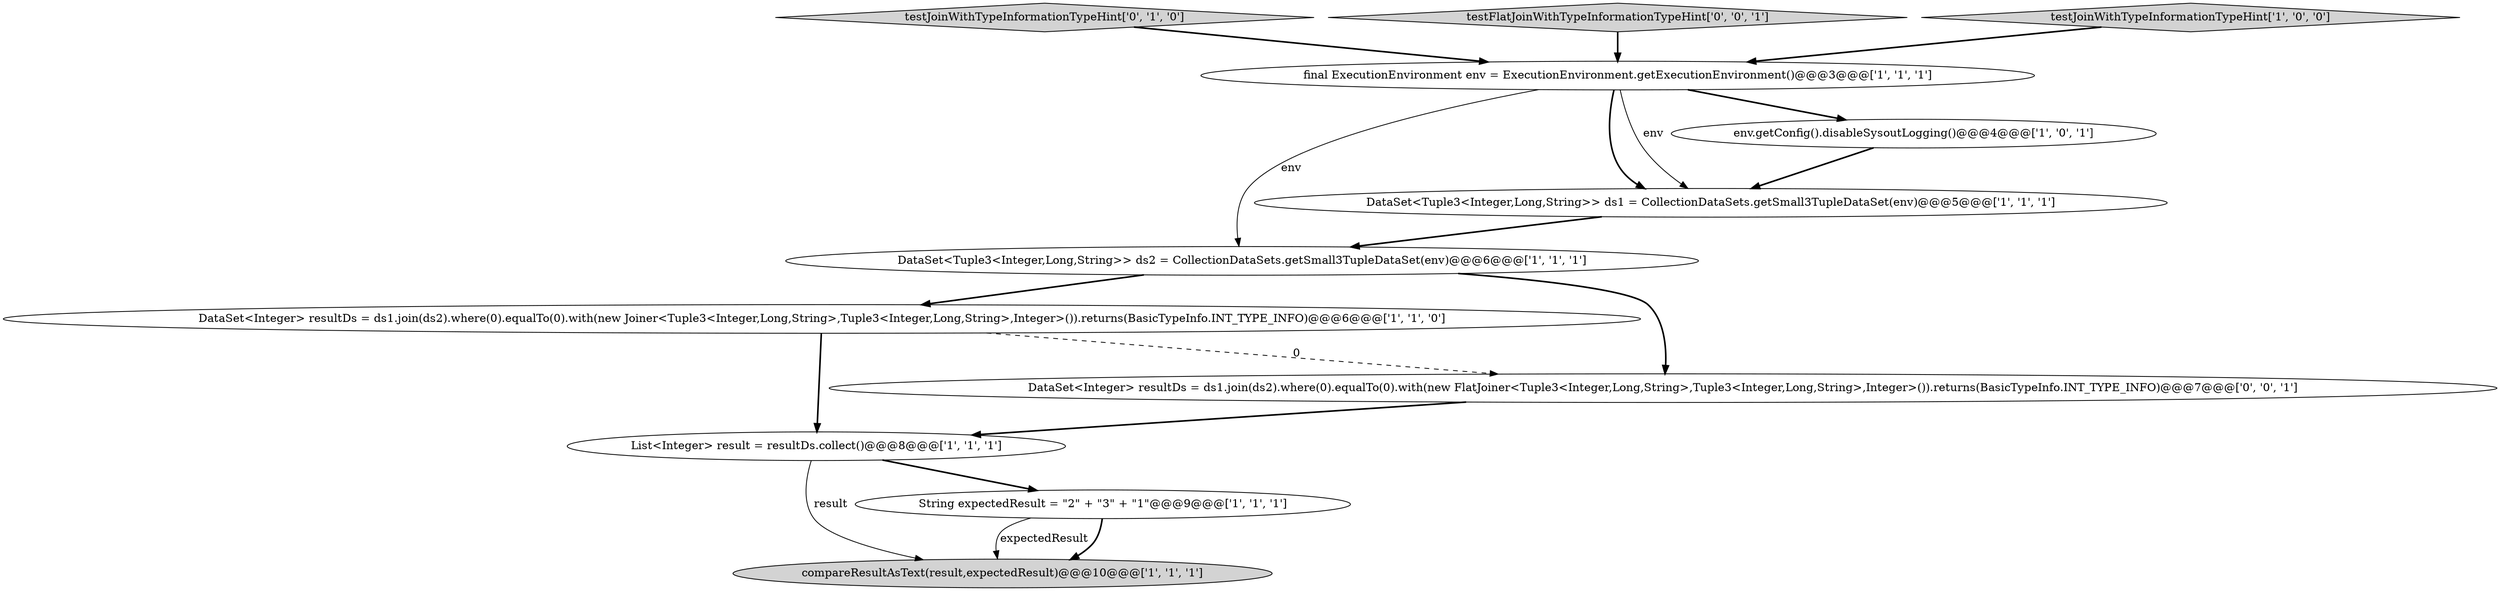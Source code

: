 digraph {
1 [style = filled, label = "env.getConfig().disableSysoutLogging()@@@4@@@['1', '0', '1']", fillcolor = white, shape = ellipse image = "AAA0AAABBB1BBB"];
7 [style = filled, label = "DataSet<Tuple3<Integer,Long,String>> ds2 = CollectionDataSets.getSmall3TupleDataSet(env)@@@6@@@['1', '1', '1']", fillcolor = white, shape = ellipse image = "AAA0AAABBB1BBB"];
9 [style = filled, label = "testJoinWithTypeInformationTypeHint['0', '1', '0']", fillcolor = lightgray, shape = diamond image = "AAA0AAABBB2BBB"];
10 [style = filled, label = "testFlatJoinWithTypeInformationTypeHint['0', '0', '1']", fillcolor = lightgray, shape = diamond image = "AAA0AAABBB3BBB"];
4 [style = filled, label = "DataSet<Tuple3<Integer,Long,String>> ds1 = CollectionDataSets.getSmall3TupleDataSet(env)@@@5@@@['1', '1', '1']", fillcolor = white, shape = ellipse image = "AAA0AAABBB1BBB"];
0 [style = filled, label = "compareResultAsText(result,expectedResult)@@@10@@@['1', '1', '1']", fillcolor = lightgray, shape = ellipse image = "AAA0AAABBB1BBB"];
5 [style = filled, label = "final ExecutionEnvironment env = ExecutionEnvironment.getExecutionEnvironment()@@@3@@@['1', '1', '1']", fillcolor = white, shape = ellipse image = "AAA0AAABBB1BBB"];
2 [style = filled, label = "String expectedResult = \"2\" + \"3\" + \"1\"@@@9@@@['1', '1', '1']", fillcolor = white, shape = ellipse image = "AAA0AAABBB1BBB"];
8 [style = filled, label = "DataSet<Integer> resultDs = ds1.join(ds2).where(0).equalTo(0).with(new Joiner<Tuple3<Integer,Long,String>,Tuple3<Integer,Long,String>,Integer>()).returns(BasicTypeInfo.INT_TYPE_INFO)@@@6@@@['1', '1', '0']", fillcolor = white, shape = ellipse image = "AAA0AAABBB1BBB"];
11 [style = filled, label = "DataSet<Integer> resultDs = ds1.join(ds2).where(0).equalTo(0).with(new FlatJoiner<Tuple3<Integer,Long,String>,Tuple3<Integer,Long,String>,Integer>()).returns(BasicTypeInfo.INT_TYPE_INFO)@@@7@@@['0', '0', '1']", fillcolor = white, shape = ellipse image = "AAA0AAABBB3BBB"];
6 [style = filled, label = "testJoinWithTypeInformationTypeHint['1', '0', '0']", fillcolor = lightgray, shape = diamond image = "AAA0AAABBB1BBB"];
3 [style = filled, label = "List<Integer> result = resultDs.collect()@@@8@@@['1', '1', '1']", fillcolor = white, shape = ellipse image = "AAA0AAABBB1BBB"];
9->5 [style = bold, label=""];
5->1 [style = bold, label=""];
6->5 [style = bold, label=""];
1->4 [style = bold, label=""];
2->0 [style = bold, label=""];
7->11 [style = bold, label=""];
10->5 [style = bold, label=""];
8->11 [style = dashed, label="0"];
3->2 [style = bold, label=""];
5->7 [style = solid, label="env"];
7->8 [style = bold, label=""];
11->3 [style = bold, label=""];
3->0 [style = solid, label="result"];
4->7 [style = bold, label=""];
5->4 [style = bold, label=""];
2->0 [style = solid, label="expectedResult"];
5->4 [style = solid, label="env"];
8->3 [style = bold, label=""];
}
